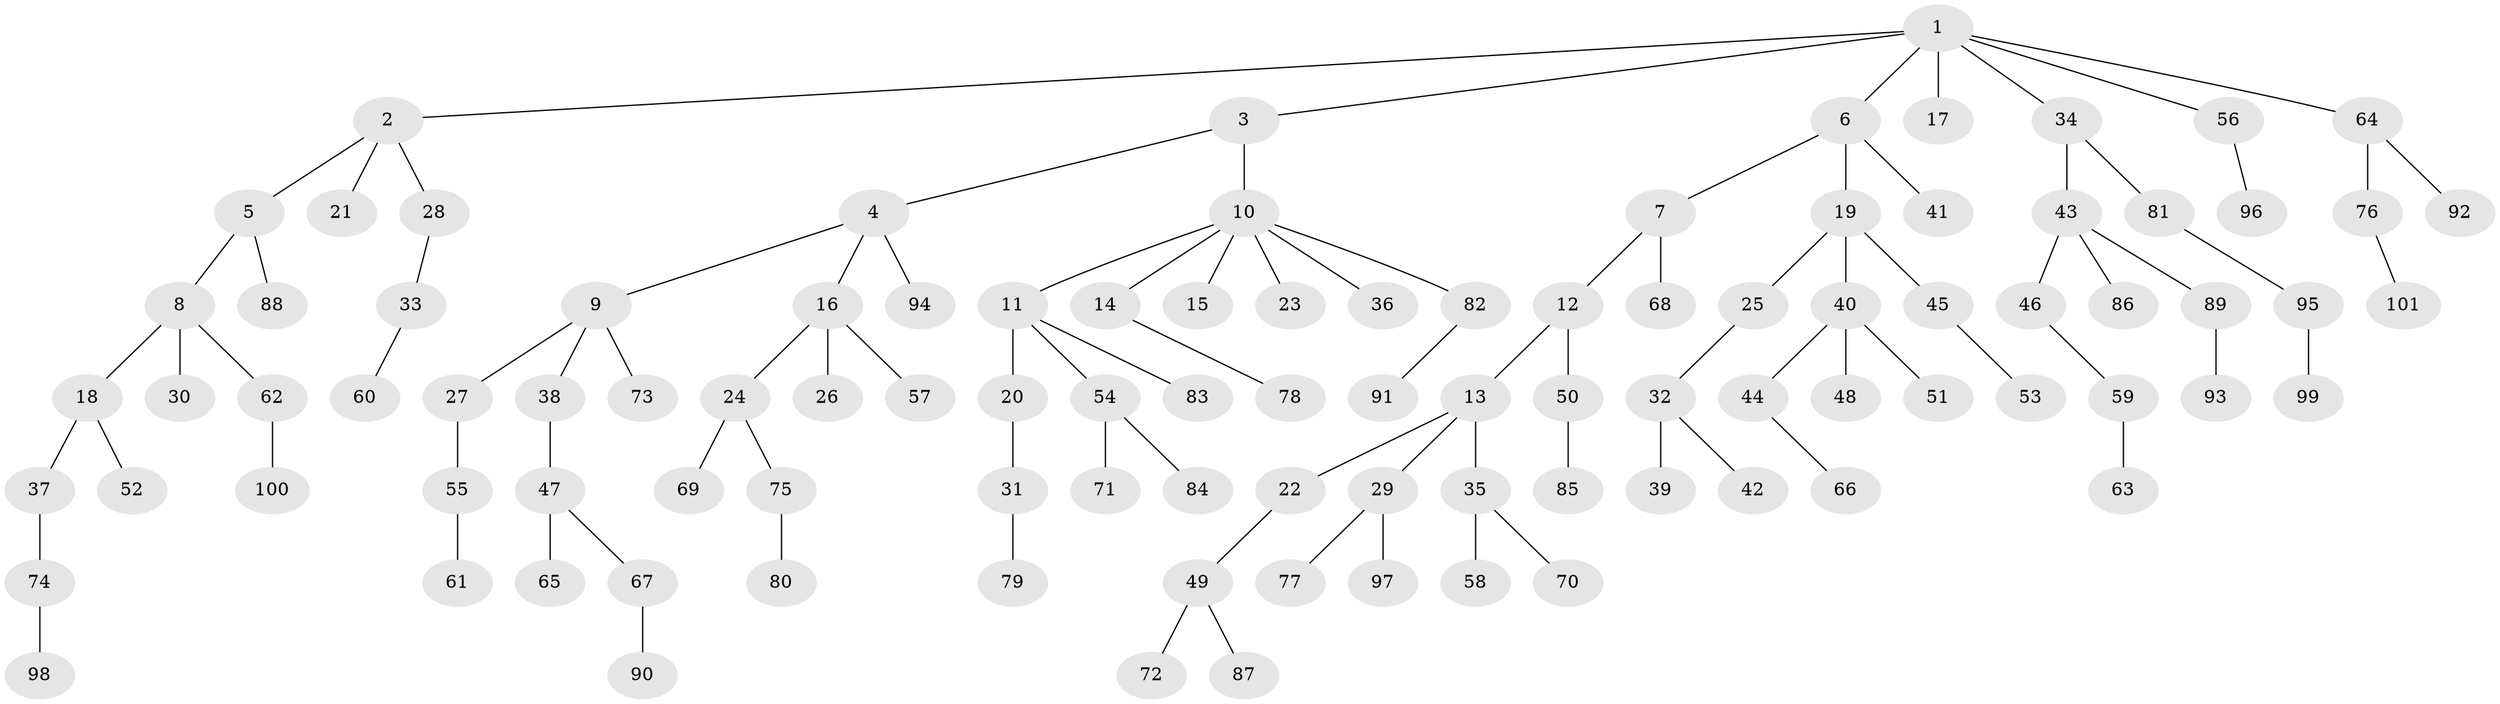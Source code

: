 // Generated by graph-tools (version 1.1) at 2025/26/03/09/25 03:26:26]
// undirected, 101 vertices, 100 edges
graph export_dot {
graph [start="1"]
  node [color=gray90,style=filled];
  1;
  2;
  3;
  4;
  5;
  6;
  7;
  8;
  9;
  10;
  11;
  12;
  13;
  14;
  15;
  16;
  17;
  18;
  19;
  20;
  21;
  22;
  23;
  24;
  25;
  26;
  27;
  28;
  29;
  30;
  31;
  32;
  33;
  34;
  35;
  36;
  37;
  38;
  39;
  40;
  41;
  42;
  43;
  44;
  45;
  46;
  47;
  48;
  49;
  50;
  51;
  52;
  53;
  54;
  55;
  56;
  57;
  58;
  59;
  60;
  61;
  62;
  63;
  64;
  65;
  66;
  67;
  68;
  69;
  70;
  71;
  72;
  73;
  74;
  75;
  76;
  77;
  78;
  79;
  80;
  81;
  82;
  83;
  84;
  85;
  86;
  87;
  88;
  89;
  90;
  91;
  92;
  93;
  94;
  95;
  96;
  97;
  98;
  99;
  100;
  101;
  1 -- 2;
  1 -- 3;
  1 -- 6;
  1 -- 17;
  1 -- 34;
  1 -- 56;
  1 -- 64;
  2 -- 5;
  2 -- 21;
  2 -- 28;
  3 -- 4;
  3 -- 10;
  4 -- 9;
  4 -- 16;
  4 -- 94;
  5 -- 8;
  5 -- 88;
  6 -- 7;
  6 -- 19;
  6 -- 41;
  7 -- 12;
  7 -- 68;
  8 -- 18;
  8 -- 30;
  8 -- 62;
  9 -- 27;
  9 -- 38;
  9 -- 73;
  10 -- 11;
  10 -- 14;
  10 -- 15;
  10 -- 23;
  10 -- 36;
  10 -- 82;
  11 -- 20;
  11 -- 54;
  11 -- 83;
  12 -- 13;
  12 -- 50;
  13 -- 22;
  13 -- 29;
  13 -- 35;
  14 -- 78;
  16 -- 24;
  16 -- 26;
  16 -- 57;
  18 -- 37;
  18 -- 52;
  19 -- 25;
  19 -- 40;
  19 -- 45;
  20 -- 31;
  22 -- 49;
  24 -- 69;
  24 -- 75;
  25 -- 32;
  27 -- 55;
  28 -- 33;
  29 -- 77;
  29 -- 97;
  31 -- 79;
  32 -- 39;
  32 -- 42;
  33 -- 60;
  34 -- 43;
  34 -- 81;
  35 -- 58;
  35 -- 70;
  37 -- 74;
  38 -- 47;
  40 -- 44;
  40 -- 48;
  40 -- 51;
  43 -- 46;
  43 -- 86;
  43 -- 89;
  44 -- 66;
  45 -- 53;
  46 -- 59;
  47 -- 65;
  47 -- 67;
  49 -- 72;
  49 -- 87;
  50 -- 85;
  54 -- 71;
  54 -- 84;
  55 -- 61;
  56 -- 96;
  59 -- 63;
  62 -- 100;
  64 -- 76;
  64 -- 92;
  67 -- 90;
  74 -- 98;
  75 -- 80;
  76 -- 101;
  81 -- 95;
  82 -- 91;
  89 -- 93;
  95 -- 99;
}
